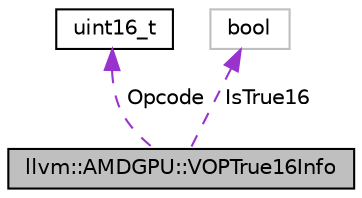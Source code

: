 digraph "llvm::AMDGPU::VOPTrue16Info"
{
 // LATEX_PDF_SIZE
  bgcolor="transparent";
  edge [fontname="Helvetica",fontsize="10",labelfontname="Helvetica",labelfontsize="10"];
  node [fontname="Helvetica",fontsize="10",shape=record];
  Node1 [label="llvm::AMDGPU::VOPTrue16Info",height=0.2,width=0.4,color="black", fillcolor="grey75", style="filled", fontcolor="black",tooltip=" "];
  Node2 -> Node1 [dir="back",color="darkorchid3",fontsize="10",style="dashed",label=" Opcode" ,fontname="Helvetica"];
  Node2 [label="uint16_t",height=0.2,width=0.4,color="black",URL="$classuint16__t.html",tooltip=" "];
  Node3 -> Node1 [dir="back",color="darkorchid3",fontsize="10",style="dashed",label=" IsTrue16" ,fontname="Helvetica"];
  Node3 [label="bool",height=0.2,width=0.4,color="grey75",tooltip=" "];
}
